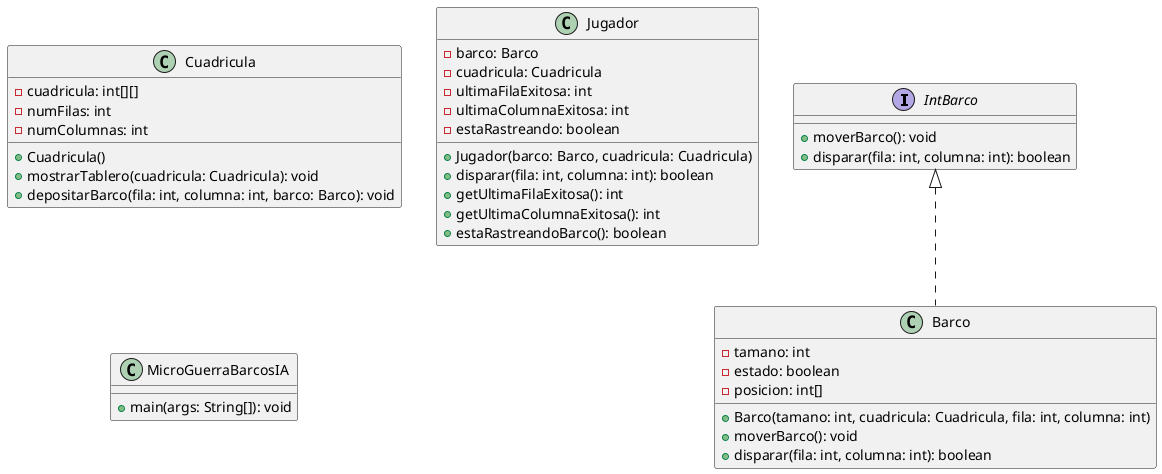 
@startuml

interface IntBarco {
  + moverBarco(): void
  + disparar(fila: int, columna: int): boolean
}

class Barco implements IntBarco {
  - tamano: int
  - estado: boolean
  - posicion: int[]
  + Barco(tamano: int, cuadricula: Cuadricula, fila: int, columna: int)
  + moverBarco(): void
  + disparar(fila: int, columna: int): boolean
}

class Cuadricula {
  - cuadricula: int[][]
  - numFilas: int
  - numColumnas: int
  + Cuadricula()
  + mostrarTablero(cuadricula: Cuadricula): void
  + depositarBarco(fila: int, columna: int, barco: Barco): void
}

class Jugador {
  - barco: Barco
  - cuadricula: Cuadricula
  - ultimaFilaExitosa: int
  - ultimaColumnaExitosa: int
  - estaRastreando: boolean
  + Jugador(barco: Barco, cuadricula: Cuadricula)
  + disparar(fila: int, columna: int): boolean
  + getUltimaFilaExitosa(): int
  + getUltimaColumnaExitosa(): int
  + estaRastreandoBarco(): boolean
}

class MicroGuerraBarcosIA {
  + main(args: String[]): void
}

@enduml

